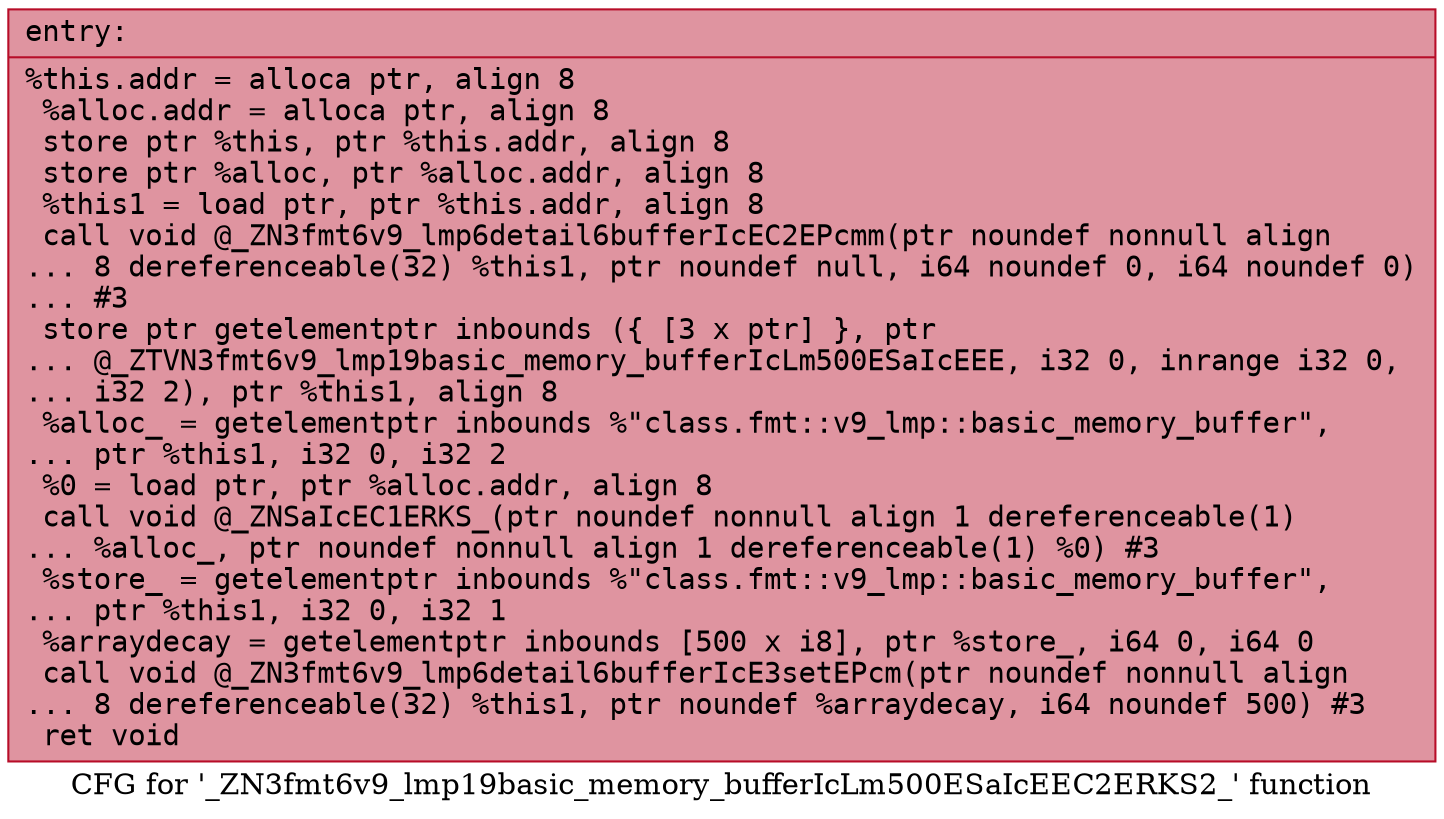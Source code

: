 digraph "CFG for '_ZN3fmt6v9_lmp19basic_memory_bufferIcLm500ESaIcEEC2ERKS2_' function" {
	label="CFG for '_ZN3fmt6v9_lmp19basic_memory_bufferIcLm500ESaIcEEC2ERKS2_' function";

	Node0x556bfeb60830 [shape=record,color="#b70d28ff", style=filled, fillcolor="#b70d2870" fontname="Courier",label="{entry:\l|  %this.addr = alloca ptr, align 8\l  %alloc.addr = alloca ptr, align 8\l  store ptr %this, ptr %this.addr, align 8\l  store ptr %alloc, ptr %alloc.addr, align 8\l  %this1 = load ptr, ptr %this.addr, align 8\l  call void @_ZN3fmt6v9_lmp6detail6bufferIcEC2EPcmm(ptr noundef nonnull align\l... 8 dereferenceable(32) %this1, ptr noundef null, i64 noundef 0, i64 noundef 0)\l... #3\l  store ptr getelementptr inbounds (\{ [3 x ptr] \}, ptr\l... @_ZTVN3fmt6v9_lmp19basic_memory_bufferIcLm500ESaIcEEE, i32 0, inrange i32 0,\l... i32 2), ptr %this1, align 8\l  %alloc_ = getelementptr inbounds %\"class.fmt::v9_lmp::basic_memory_buffer\",\l... ptr %this1, i32 0, i32 2\l  %0 = load ptr, ptr %alloc.addr, align 8\l  call void @_ZNSaIcEC1ERKS_(ptr noundef nonnull align 1 dereferenceable(1)\l... %alloc_, ptr noundef nonnull align 1 dereferenceable(1) %0) #3\l  %store_ = getelementptr inbounds %\"class.fmt::v9_lmp::basic_memory_buffer\",\l... ptr %this1, i32 0, i32 1\l  %arraydecay = getelementptr inbounds [500 x i8], ptr %store_, i64 0, i64 0\l  call void @_ZN3fmt6v9_lmp6detail6bufferIcE3setEPcm(ptr noundef nonnull align\l... 8 dereferenceable(32) %this1, ptr noundef %arraydecay, i64 noundef 500) #3\l  ret void\l}"];
}
